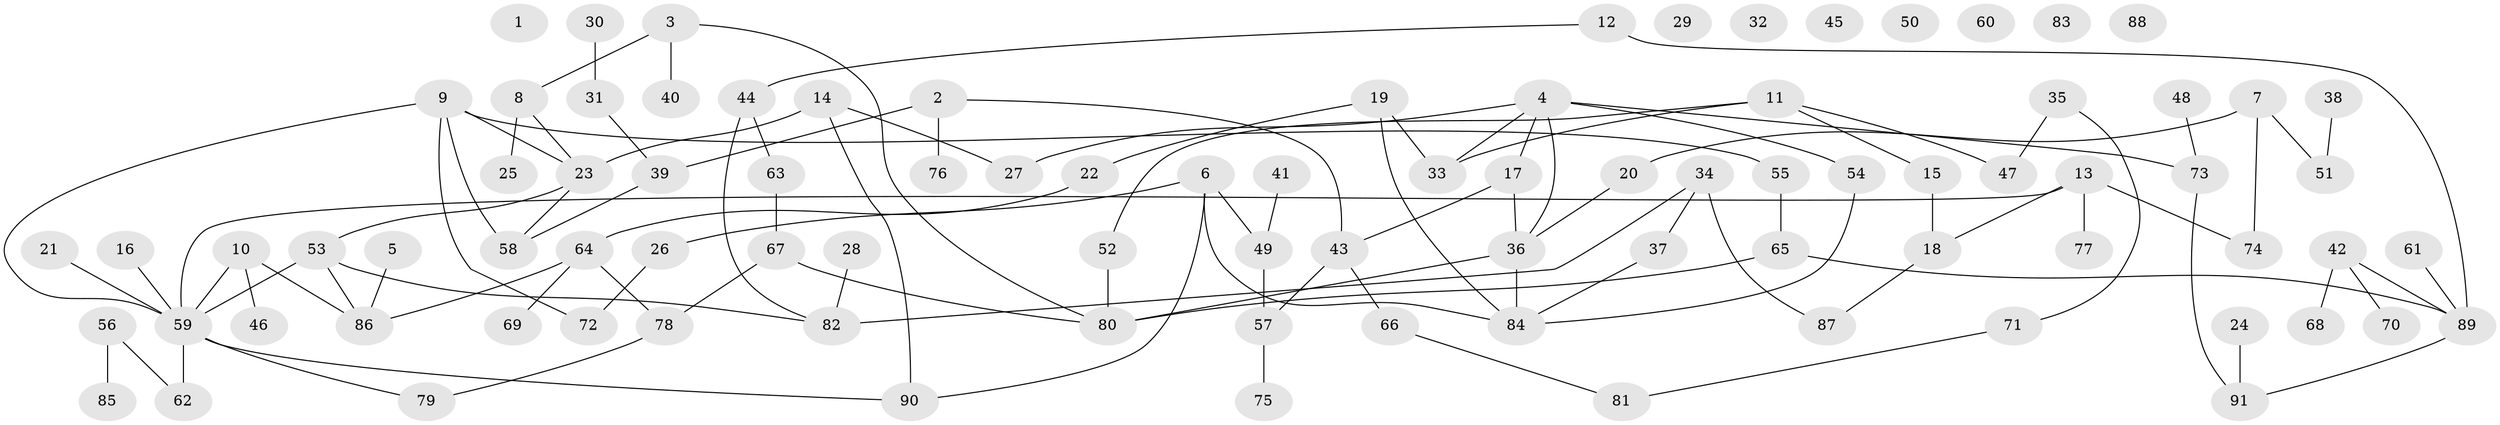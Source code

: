 // Generated by graph-tools (version 1.1) at 2025/33/03/09/25 02:33:40]
// undirected, 91 vertices, 107 edges
graph export_dot {
graph [start="1"]
  node [color=gray90,style=filled];
  1;
  2;
  3;
  4;
  5;
  6;
  7;
  8;
  9;
  10;
  11;
  12;
  13;
  14;
  15;
  16;
  17;
  18;
  19;
  20;
  21;
  22;
  23;
  24;
  25;
  26;
  27;
  28;
  29;
  30;
  31;
  32;
  33;
  34;
  35;
  36;
  37;
  38;
  39;
  40;
  41;
  42;
  43;
  44;
  45;
  46;
  47;
  48;
  49;
  50;
  51;
  52;
  53;
  54;
  55;
  56;
  57;
  58;
  59;
  60;
  61;
  62;
  63;
  64;
  65;
  66;
  67;
  68;
  69;
  70;
  71;
  72;
  73;
  74;
  75;
  76;
  77;
  78;
  79;
  80;
  81;
  82;
  83;
  84;
  85;
  86;
  87;
  88;
  89;
  90;
  91;
  2 -- 39;
  2 -- 43;
  2 -- 76;
  3 -- 8;
  3 -- 40;
  3 -- 80;
  4 -- 17;
  4 -- 27;
  4 -- 33;
  4 -- 36;
  4 -- 54;
  4 -- 73;
  5 -- 86;
  6 -- 26;
  6 -- 49;
  6 -- 84;
  6 -- 90;
  7 -- 20;
  7 -- 51;
  7 -- 74;
  8 -- 23;
  8 -- 25;
  9 -- 23;
  9 -- 55;
  9 -- 58;
  9 -- 59;
  9 -- 72;
  10 -- 46;
  10 -- 59;
  10 -- 86;
  11 -- 15;
  11 -- 33;
  11 -- 47;
  11 -- 52;
  12 -- 44;
  12 -- 89;
  13 -- 18;
  13 -- 59;
  13 -- 74;
  13 -- 77;
  14 -- 23;
  14 -- 27;
  14 -- 90;
  15 -- 18;
  16 -- 59;
  17 -- 36;
  17 -- 43;
  18 -- 87;
  19 -- 22;
  19 -- 33;
  19 -- 84;
  20 -- 36;
  21 -- 59;
  22 -- 64;
  23 -- 53;
  23 -- 58;
  24 -- 91;
  26 -- 72;
  28 -- 82;
  30 -- 31;
  31 -- 39;
  34 -- 37;
  34 -- 82;
  34 -- 87;
  35 -- 47;
  35 -- 71;
  36 -- 80;
  36 -- 84;
  37 -- 84;
  38 -- 51;
  39 -- 58;
  41 -- 49;
  42 -- 68;
  42 -- 70;
  42 -- 89;
  43 -- 57;
  43 -- 66;
  44 -- 63;
  44 -- 82;
  48 -- 73;
  49 -- 57;
  52 -- 80;
  53 -- 59;
  53 -- 82;
  53 -- 86;
  54 -- 84;
  55 -- 65;
  56 -- 62;
  56 -- 85;
  57 -- 75;
  59 -- 62;
  59 -- 79;
  59 -- 90;
  61 -- 89;
  63 -- 67;
  64 -- 69;
  64 -- 78;
  64 -- 86;
  65 -- 80;
  65 -- 89;
  66 -- 81;
  67 -- 78;
  67 -- 80;
  71 -- 81;
  73 -- 91;
  78 -- 79;
  89 -- 91;
}
